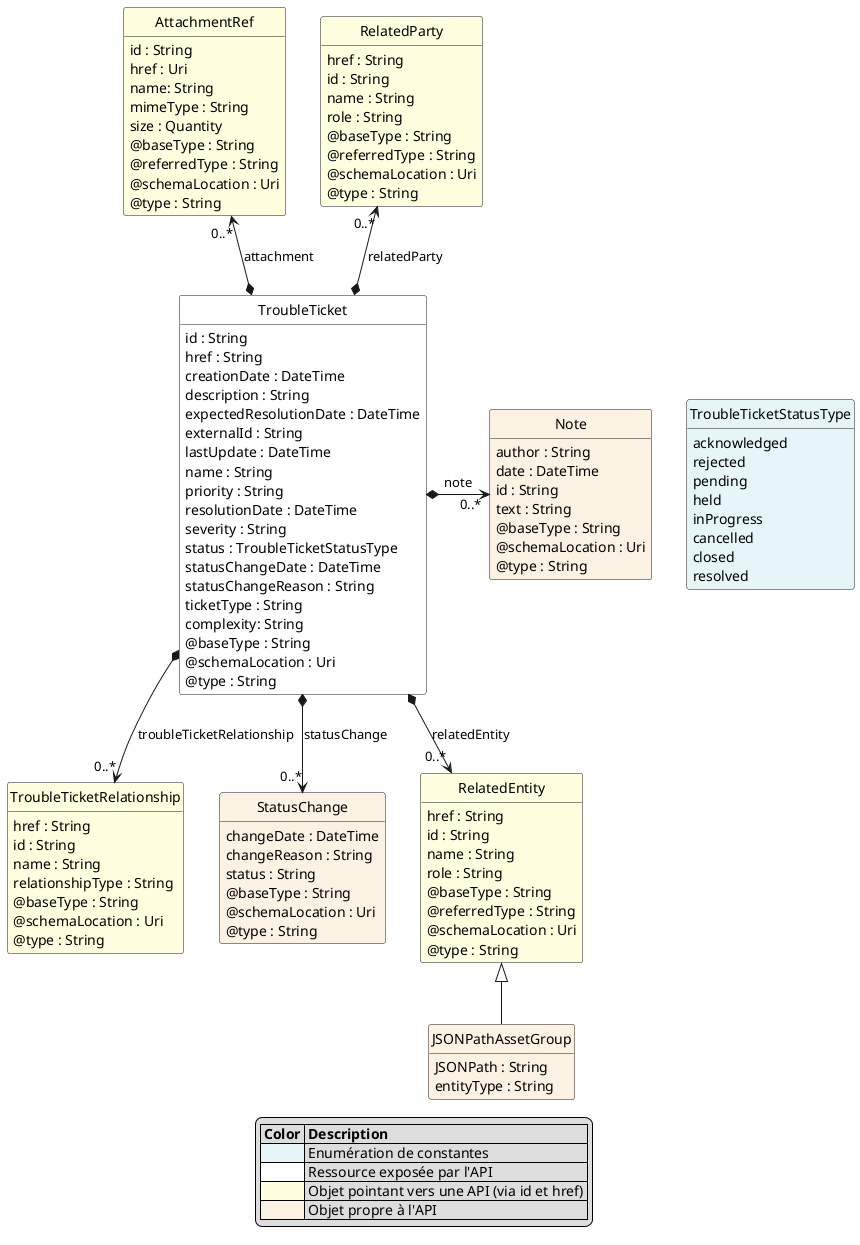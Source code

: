 @startuml
hide circle
hide methods
hide stereotype
show <<Enumeration>> stereotype
skinparam class {
   BackgroundColor<<Enumeration>> #E6F5F7
   BackgroundColor<<Ref>> #FFFFE0
   BackgroundColor<<Pivot>> #FFFFFFF
   BackgroundColor #FCF2E3
}

class TroubleTicket  <<Pivot>> {
    id : String
    href : String
    creationDate : DateTime
    description : String
    expectedResolutionDate : DateTime
    externalId : String
    lastUpdate : DateTime
    name : String
    priority : String
    resolutionDate : DateTime
    severity : String
    status : TroubleTicketStatusType
    statusChangeDate : DateTime
    statusChangeReason : String
    ticketType : String
    complexity: String
    @baseType : String
    @schemaLocation : Uri
    @type : String
}

class JSONPathAssetGroup {
    JSONPath : String
    entityType : String
}

class TroubleTicketStatusType <<Enumeration>> {
    acknowledged
    rejected
    pending
    held
    inProgress
    cancelled
    closed
    resolved
}

class Note  {
    author : String
    date : DateTime
    id : String
    text : String
    @baseType : String
    @schemaLocation : Uri
    @type : String
}

class TroubleTicketRelationship  <<Ref>> {
    href : String
    id : String
    name : String
    relationshipType : String
    @baseType : String
    @schemaLocation : Uri
    @type : String
}

class AttachmentRef <<Ref>>  {
    id : String
    href : Uri
    name: String
    mimeType : String
    size : Quantity
    @baseType : String
    @referredType : String
    @schemaLocation : Uri
    @type : String
}

class StatusChange  {
    changeDate : DateTime
    changeReason : String
    status : String
    @baseType : String
    @schemaLocation : Uri
    @type : String
}

class RelatedEntity <<Ref>> {
    href : String
    id : String
    name : String
    role : String
    @baseType : String
    @referredType : String
    @schemaLocation : Uri
    @type : String
}

class RelatedParty <<Ref>>  {
    href : String
    id : String
    name : String
    role : String
    @baseType : String
    @referredType : String
    @schemaLocation : Uri
    @type : String
}

TroubleTicket -right[hidden]-> TroubleTicketStatusType

Note "0..*" <-left-* TroubleTicket : note

AttachmentRef "0..*" <--* TroubleTicket : attachment

RelatedParty "0..*" <--* TroubleTicket : relatedParty

TroubleTicket *-->  "0..*" StatusChange : statusChange

TroubleTicket *-->  "0..*" TroubleTicketRelationship : troubleTicketRelationship

TroubleTicket *-->  "0..*" RelatedEntity : relatedEntity

RelatedEntity <|-- JSONPathAssetGroup

legend
    |= Color |= Description |
    |<#E6F5F7>| Enumération de constantes|
    |<#FFFFFF>| Ressource exposée par l'API |
    |<#FFFFE0>| Objet pointant vers une API (via id et href) |
    |<#FCF2E3>| Objet propre à l'API  |
endlegend

@enduml
